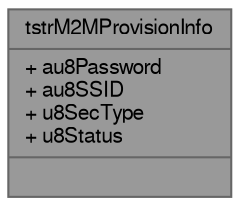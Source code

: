 digraph "tstrM2MProvisionInfo"
{
 // LATEX_PDF_SIZE
  bgcolor="transparent";
  edge [fontname=FreeSans,fontsize=10,labelfontname=FreeSans,labelfontsize=10];
  node [fontname=FreeSans,fontsize=10,shape=box,height=0.2,width=0.4];
  Node1 [shape=record,label="{tstrM2MProvisionInfo\n|+ au8Password\l+ au8SSID\l+ u8SecType\l+ u8Status\l|}",height=0.2,width=0.4,color="gray40", fillcolor="grey60", style="filled", fontcolor="black",tooltip="M2M Provisioning Information obtained from the HTTP Provisioning server."];
}
